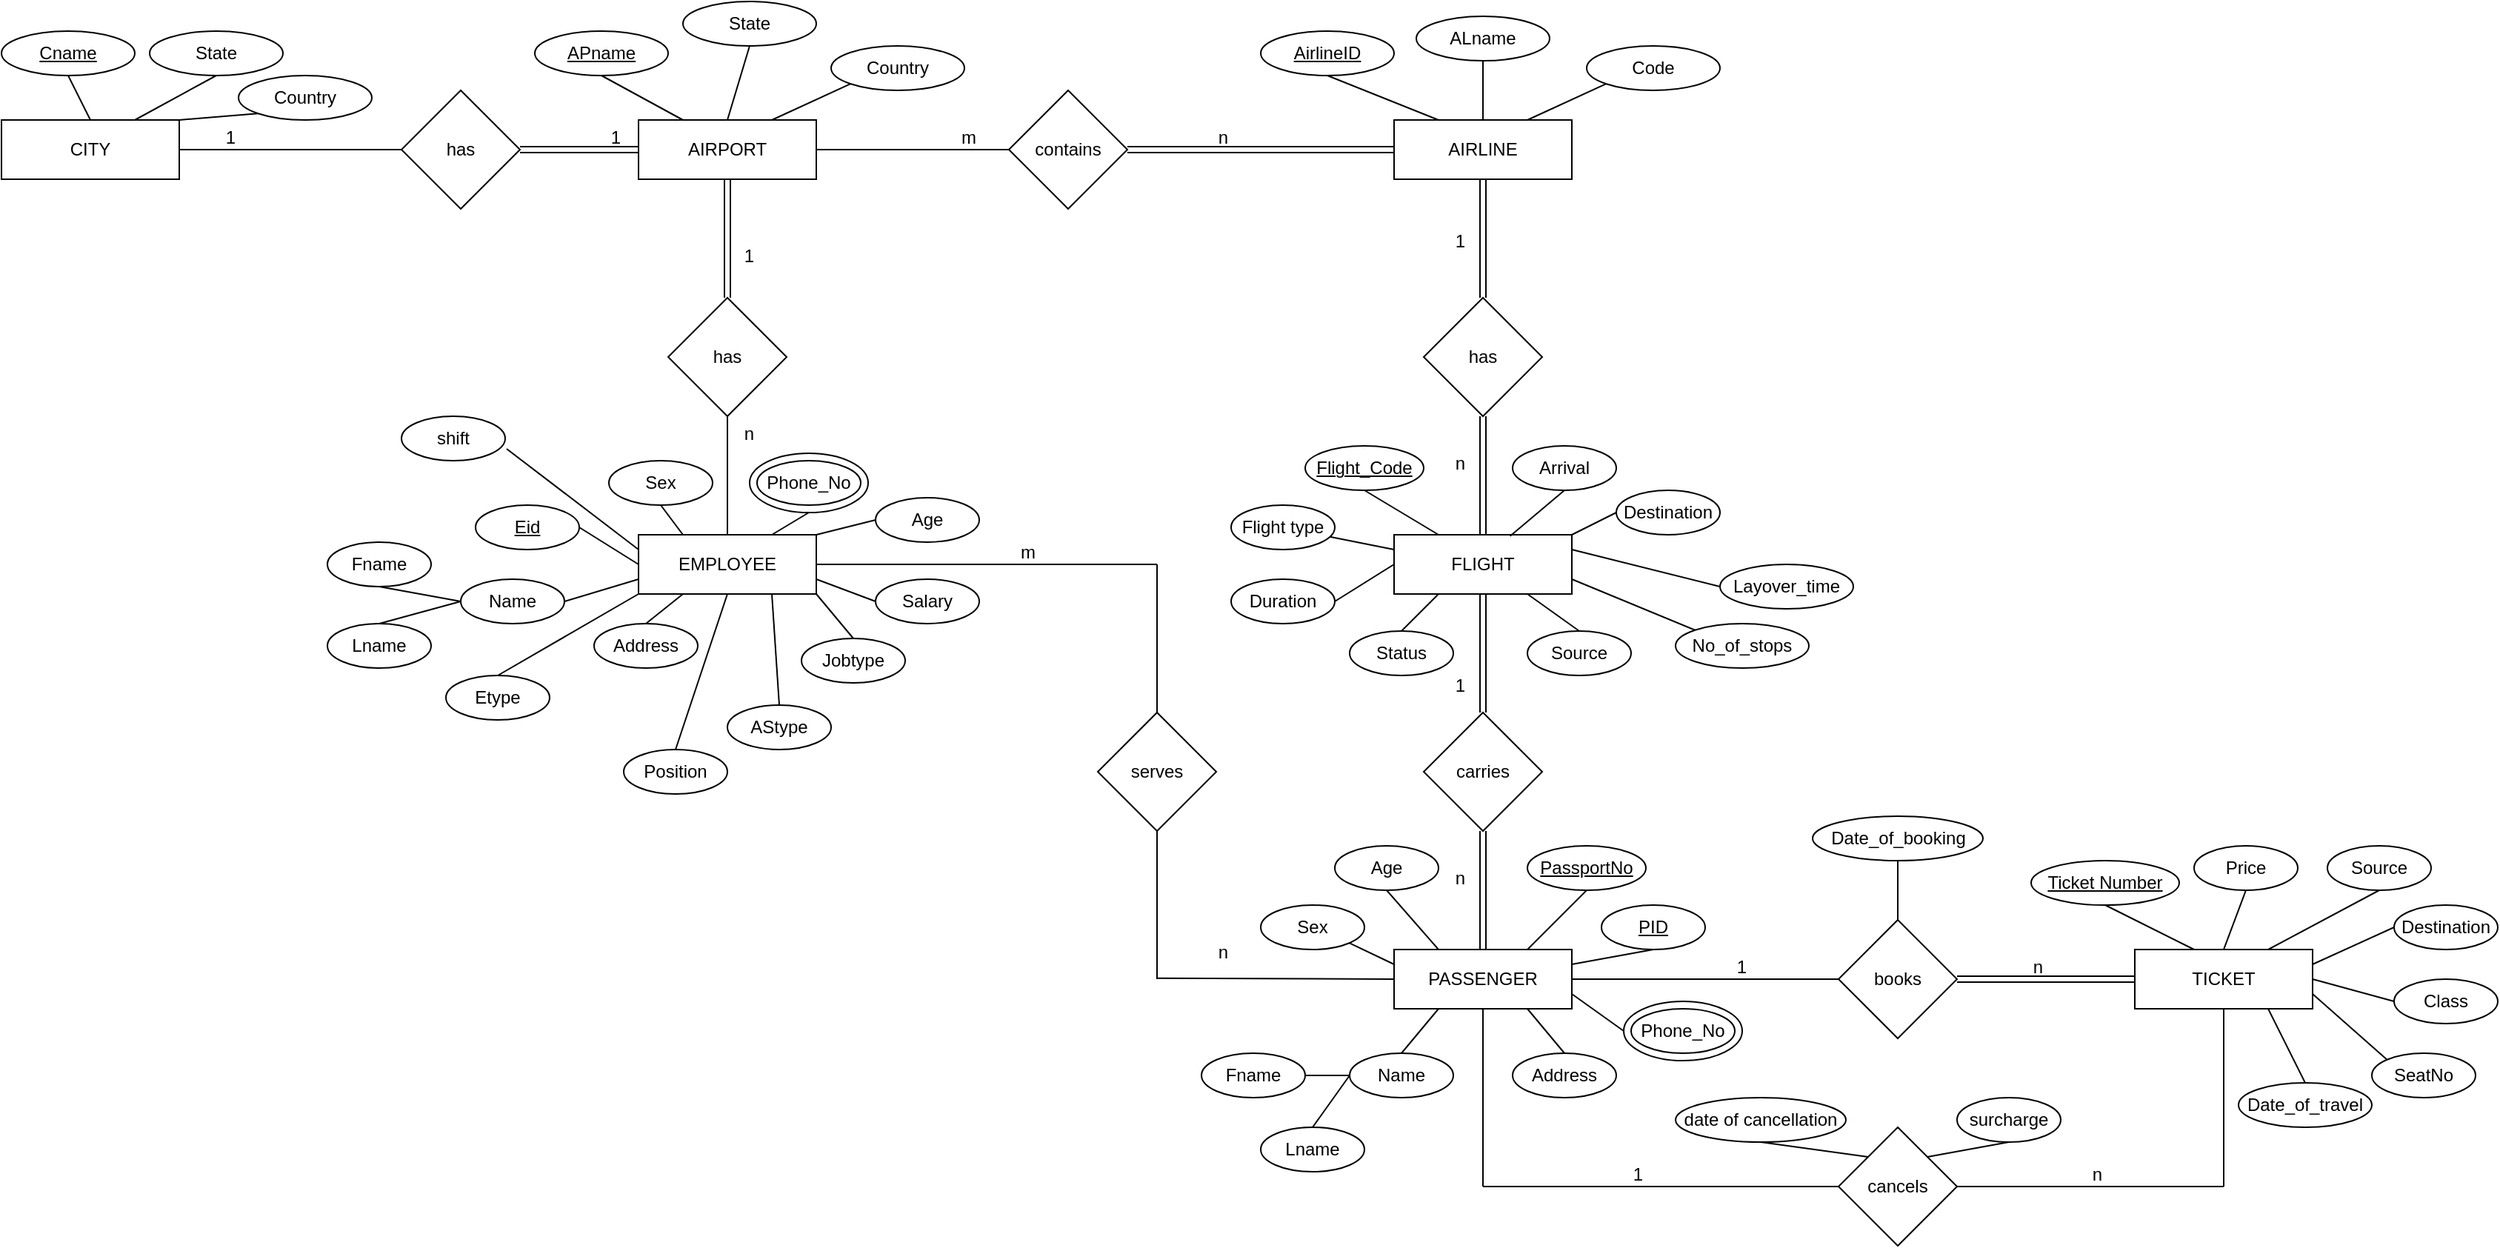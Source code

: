 <mxfile version="25.0.1">
  <diagram name="Page-1" id="DBFOczZi0pU3h_HqHNN_">
    <mxGraphModel dx="318" dy="507" grid="1" gridSize="10" guides="1" tooltips="1" connect="1" arrows="1" fold="1" page="1" pageScale="1" pageWidth="1700" pageHeight="1100" math="0" shadow="0">
      <root>
        <mxCell id="0" />
        <mxCell id="1" parent="0" />
        <mxCell id="J7_f9UvJToc5HEitAdjO-156" value="Phone" style="ellipse;whiteSpace=wrap;html=1;" parent="1" vertex="1">
          <mxGeometry x="1095" y="675" width="80" height="40" as="geometry" />
        </mxCell>
        <mxCell id="J7_f9UvJToc5HEitAdjO-72" value="Phone" style="ellipse;whiteSpace=wrap;html=1;fillStyle=auto;" parent="1" vertex="1">
          <mxGeometry x="505" y="305" width="80" height="40" as="geometry" />
        </mxCell>
        <mxCell id="WPUgw3aDF1IEapU8jd4O-1" value="CITY" style="rounded=0;whiteSpace=wrap;html=1;" parent="1" vertex="1">
          <mxGeometry y="80" width="120" height="40" as="geometry" />
        </mxCell>
        <mxCell id="WPUgw3aDF1IEapU8jd4O-2" value="&lt;u&gt;Cname&lt;/u&gt;" style="ellipse;whiteSpace=wrap;html=1;" parent="1" vertex="1">
          <mxGeometry y="20" width="90" height="30" as="geometry" />
        </mxCell>
        <mxCell id="J7_f9UvJToc5HEitAdjO-13" value="" style="endArrow=none;html=1;rounded=0;exitX=0.5;exitY=0;exitDx=0;exitDy=0;entryX=0.5;entryY=1;entryDx=0;entryDy=0;" parent="1" source="WPUgw3aDF1IEapU8jd4O-1" target="WPUgw3aDF1IEapU8jd4O-2" edge="1">
          <mxGeometry width="50" height="50" relative="1" as="geometry">
            <mxPoint x="10" y="100" as="sourcePoint" />
            <mxPoint x="70" y="60" as="targetPoint" />
          </mxGeometry>
        </mxCell>
        <mxCell id="J7_f9UvJToc5HEitAdjO-14" value="State" style="ellipse;whiteSpace=wrap;html=1;" parent="1" vertex="1">
          <mxGeometry x="100" y="20" width="90" height="30" as="geometry" />
        </mxCell>
        <mxCell id="J7_f9UvJToc5HEitAdjO-15" value="Country" style="ellipse;whiteSpace=wrap;html=1;" parent="1" vertex="1">
          <mxGeometry x="160" y="50" width="90" height="30" as="geometry" />
        </mxCell>
        <mxCell id="J7_f9UvJToc5HEitAdjO-16" value="" style="endArrow=none;html=1;rounded=0;entryX=0.5;entryY=1;entryDx=0;entryDy=0;exitX=0.75;exitY=0;exitDx=0;exitDy=0;" parent="1" source="WPUgw3aDF1IEapU8jd4O-1" target="J7_f9UvJToc5HEitAdjO-14" edge="1">
          <mxGeometry width="50" height="50" relative="1" as="geometry">
            <mxPoint x="70" y="110" as="sourcePoint" />
            <mxPoint x="120" y="60" as="targetPoint" />
          </mxGeometry>
        </mxCell>
        <mxCell id="J7_f9UvJToc5HEitAdjO-17" value="" style="endArrow=none;html=1;rounded=0;entryX=0;entryY=1;entryDx=0;entryDy=0;exitX=1;exitY=0;exitDx=0;exitDy=0;" parent="1" source="WPUgw3aDF1IEapU8jd4O-1" target="J7_f9UvJToc5HEitAdjO-15" edge="1">
          <mxGeometry width="50" height="50" relative="1" as="geometry">
            <mxPoint x="110" y="140" as="sourcePoint" />
            <mxPoint x="160" y="90" as="targetPoint" />
          </mxGeometry>
        </mxCell>
        <mxCell id="J7_f9UvJToc5HEitAdjO-19" value="has" style="rhombus;whiteSpace=wrap;html=1;" parent="1" vertex="1">
          <mxGeometry x="270" y="60" width="80" height="80" as="geometry" />
        </mxCell>
        <mxCell id="J7_f9UvJToc5HEitAdjO-20" value="" style="shape=link;html=1;rounded=0;exitX=1;exitY=0.5;exitDx=0;exitDy=0;entryX=0;entryY=0.5;entryDx=0;entryDy=0;" parent="1" source="J7_f9UvJToc5HEitAdjO-19" target="J7_f9UvJToc5HEitAdjO-22" edge="1">
          <mxGeometry width="100" relative="1" as="geometry">
            <mxPoint x="370" y="99.5" as="sourcePoint" />
            <mxPoint x="420" y="100" as="targetPoint" />
          </mxGeometry>
        </mxCell>
        <mxCell id="J7_f9UvJToc5HEitAdjO-22" value="AIRPORT" style="rounded=0;whiteSpace=wrap;html=1;" parent="1" vertex="1">
          <mxGeometry x="430" y="80" width="120" height="40" as="geometry" />
        </mxCell>
        <mxCell id="J7_f9UvJToc5HEitAdjO-23" value="Country" style="ellipse;whiteSpace=wrap;html=1;" parent="1" vertex="1">
          <mxGeometry x="560" y="30" width="90" height="30" as="geometry" />
        </mxCell>
        <mxCell id="J7_f9UvJToc5HEitAdjO-24" value="State" style="ellipse;whiteSpace=wrap;html=1;" parent="1" vertex="1">
          <mxGeometry x="460" width="90" height="30" as="geometry" />
        </mxCell>
        <mxCell id="J7_f9UvJToc5HEitAdjO-25" value="&lt;u&gt;APname&lt;/u&gt;" style="ellipse;whiteSpace=wrap;html=1;" parent="1" vertex="1">
          <mxGeometry x="360" y="20" width="90" height="30" as="geometry" />
        </mxCell>
        <mxCell id="J7_f9UvJToc5HEitAdjO-26" value="" style="endArrow=none;html=1;rounded=0;entryX=0.5;entryY=1;entryDx=0;entryDy=0;exitX=0.25;exitY=0;exitDx=0;exitDy=0;" parent="1" source="J7_f9UvJToc5HEitAdjO-22" target="J7_f9UvJToc5HEitAdjO-25" edge="1">
          <mxGeometry width="50" height="50" relative="1" as="geometry">
            <mxPoint x="440" y="100" as="sourcePoint" />
            <mxPoint x="490" y="50" as="targetPoint" />
          </mxGeometry>
        </mxCell>
        <mxCell id="J7_f9UvJToc5HEitAdjO-27" value="" style="endArrow=none;html=1;rounded=0;entryX=0;entryY=1;entryDx=0;entryDy=0;exitX=0.75;exitY=0;exitDx=0;exitDy=0;" parent="1" source="J7_f9UvJToc5HEitAdjO-22" target="J7_f9UvJToc5HEitAdjO-23" edge="1">
          <mxGeometry width="50" height="50" relative="1" as="geometry">
            <mxPoint x="560" y="80" as="sourcePoint" />
            <mxPoint x="505" y="50" as="targetPoint" />
          </mxGeometry>
        </mxCell>
        <mxCell id="J7_f9UvJToc5HEitAdjO-28" value="" style="endArrow=none;html=1;rounded=0;entryX=0.5;entryY=1;entryDx=0;entryDy=0;exitX=0.5;exitY=0;exitDx=0;exitDy=0;" parent="1" source="J7_f9UvJToc5HEitAdjO-22" target="J7_f9UvJToc5HEitAdjO-24" edge="1">
          <mxGeometry width="50" height="50" relative="1" as="geometry">
            <mxPoint x="532.5" y="70" as="sourcePoint" />
            <mxPoint x="477.5" y="40" as="targetPoint" />
          </mxGeometry>
        </mxCell>
        <mxCell id="J7_f9UvJToc5HEitAdjO-29" value="" style="endArrow=none;html=1;rounded=0;exitX=1;exitY=0.5;exitDx=0;exitDy=0;entryX=0;entryY=0.5;entryDx=0;entryDy=0;" parent="1" source="J7_f9UvJToc5HEitAdjO-22" target="J7_f9UvJToc5HEitAdjO-31" edge="1">
          <mxGeometry width="50" height="50" relative="1" as="geometry">
            <mxPoint x="570" y="99.5" as="sourcePoint" />
            <mxPoint x="670" y="110" as="targetPoint" />
          </mxGeometry>
        </mxCell>
        <mxCell id="J7_f9UvJToc5HEitAdjO-31" value="contains" style="rhombus;whiteSpace=wrap;html=1;" parent="1" vertex="1">
          <mxGeometry x="680" y="60" width="80" height="80" as="geometry" />
        </mxCell>
        <mxCell id="J7_f9UvJToc5HEitAdjO-32" value="" style="shape=link;html=1;rounded=0;exitX=1;exitY=0.5;exitDx=0;exitDy=0;entryX=0;entryY=0.5;entryDx=0;entryDy=0;" parent="1" source="J7_f9UvJToc5HEitAdjO-31" target="J7_f9UvJToc5HEitAdjO-34" edge="1">
          <mxGeometry width="100" relative="1" as="geometry">
            <mxPoint x="770" y="99.5" as="sourcePoint" />
            <mxPoint x="820" y="100" as="targetPoint" />
          </mxGeometry>
        </mxCell>
        <mxCell id="J7_f9UvJToc5HEitAdjO-34" value="AIRLINE" style="rounded=0;whiteSpace=wrap;html=1;" parent="1" vertex="1">
          <mxGeometry x="940" y="80" width="120" height="40" as="geometry" />
        </mxCell>
        <mxCell id="J7_f9UvJToc5HEitAdjO-35" value="Code" style="ellipse;whiteSpace=wrap;html=1;" parent="1" vertex="1">
          <mxGeometry x="1070" y="30" width="90" height="30" as="geometry" />
        </mxCell>
        <mxCell id="J7_f9UvJToc5HEitAdjO-36" value="ALname" style="ellipse;whiteSpace=wrap;html=1;" parent="1" vertex="1">
          <mxGeometry x="955" y="10" width="90" height="30" as="geometry" />
        </mxCell>
        <mxCell id="J7_f9UvJToc5HEitAdjO-37" value="&lt;u&gt;AirlineID&lt;/u&gt;" style="ellipse;whiteSpace=wrap;html=1;" parent="1" vertex="1">
          <mxGeometry x="850" y="20" width="90" height="30" as="geometry" />
        </mxCell>
        <mxCell id="J7_f9UvJToc5HEitAdjO-38" value="" style="endArrow=none;html=1;rounded=0;entryX=0.5;entryY=1;entryDx=0;entryDy=0;exitX=0.25;exitY=0;exitDx=0;exitDy=0;" parent="1" source="J7_f9UvJToc5HEitAdjO-34" target="J7_f9UvJToc5HEitAdjO-37" edge="1">
          <mxGeometry width="50" height="50" relative="1" as="geometry">
            <mxPoint x="860" y="110" as="sourcePoint" />
            <mxPoint x="910" y="60" as="targetPoint" />
          </mxGeometry>
        </mxCell>
        <mxCell id="J7_f9UvJToc5HEitAdjO-39" value="" style="endArrow=none;html=1;rounded=0;entryX=0.5;entryY=1;entryDx=0;entryDy=0;exitX=0.5;exitY=0;exitDx=0;exitDy=0;" parent="1" source="J7_f9UvJToc5HEitAdjO-34" target="J7_f9UvJToc5HEitAdjO-36" edge="1">
          <mxGeometry width="50" height="50" relative="1" as="geometry">
            <mxPoint x="890" y="100" as="sourcePoint" />
            <mxPoint x="940" y="50" as="targetPoint" />
          </mxGeometry>
        </mxCell>
        <mxCell id="J7_f9UvJToc5HEitAdjO-40" value="" style="endArrow=none;html=1;rounded=0;entryX=0;entryY=1;entryDx=0;entryDy=0;exitX=0.75;exitY=0;exitDx=0;exitDy=0;" parent="1" source="J7_f9UvJToc5HEitAdjO-34" target="J7_f9UvJToc5HEitAdjO-35" edge="1">
          <mxGeometry width="50" height="50" relative="1" as="geometry">
            <mxPoint x="930" y="70" as="sourcePoint" />
            <mxPoint x="940" y="50" as="targetPoint" />
          </mxGeometry>
        </mxCell>
        <mxCell id="J7_f9UvJToc5HEitAdjO-41" value="" style="shape=link;html=1;rounded=0;exitX=0.5;exitY=1;exitDx=0;exitDy=0;entryX=0.5;entryY=0;entryDx=0;entryDy=0;" parent="1" source="J7_f9UvJToc5HEitAdjO-34" target="J7_f9UvJToc5HEitAdjO-42" edge="1">
          <mxGeometry width="100" relative="1" as="geometry">
            <mxPoint x="840" y="180" as="sourcePoint" />
            <mxPoint x="890" y="180" as="targetPoint" />
          </mxGeometry>
        </mxCell>
        <mxCell id="J7_f9UvJToc5HEitAdjO-42" value="has" style="rhombus;whiteSpace=wrap;html=1;" parent="1" vertex="1">
          <mxGeometry x="960" y="200" width="80" height="80" as="geometry" />
        </mxCell>
        <mxCell id="J7_f9UvJToc5HEitAdjO-45" value="" style="shape=link;html=1;rounded=0;exitX=0.5;exitY=1;exitDx=0;exitDy=0;entryX=0.5;entryY=0;entryDx=0;entryDy=0;" parent="1" source="J7_f9UvJToc5HEitAdjO-22" target="J7_f9UvJToc5HEitAdjO-46" edge="1">
          <mxGeometry width="100" relative="1" as="geometry">
            <mxPoint x="360" y="110" as="sourcePoint" />
            <mxPoint x="490" y="180" as="targetPoint" />
          </mxGeometry>
        </mxCell>
        <mxCell id="J7_f9UvJToc5HEitAdjO-46" value="has" style="rhombus;whiteSpace=wrap;html=1;" parent="1" vertex="1">
          <mxGeometry x="450" y="200" width="80" height="80" as="geometry" />
        </mxCell>
        <mxCell id="J7_f9UvJToc5HEitAdjO-48" value="" style="endArrow=none;html=1;rounded=0;entryX=0.5;entryY=1;entryDx=0;entryDy=0;exitX=0.5;exitY=0;exitDx=0;exitDy=0;" parent="1" source="J7_f9UvJToc5HEitAdjO-49" target="J7_f9UvJToc5HEitAdjO-46" edge="1">
          <mxGeometry width="50" height="50" relative="1" as="geometry">
            <mxPoint x="490" y="340" as="sourcePoint" />
            <mxPoint x="560" y="340" as="targetPoint" />
          </mxGeometry>
        </mxCell>
        <mxCell id="J7_f9UvJToc5HEitAdjO-49" value="EMPLOYEE" style="rounded=0;whiteSpace=wrap;html=1;" parent="1" vertex="1">
          <mxGeometry x="430" y="360" width="120" height="40" as="geometry" />
        </mxCell>
        <mxCell id="J7_f9UvJToc5HEitAdjO-59" value="Phone_No" style="ellipse;whiteSpace=wrap;html=1;fillStyle=auto;" parent="1" vertex="1">
          <mxGeometry x="510" y="310" width="70" height="30" as="geometry" />
        </mxCell>
        <mxCell id="J7_f9UvJToc5HEitAdjO-60" value="Age" style="ellipse;whiteSpace=wrap;html=1;" parent="1" vertex="1">
          <mxGeometry x="590" y="335" width="70" height="30" as="geometry" />
        </mxCell>
        <mxCell id="J7_f9UvJToc5HEitAdjO-61" value="Salary" style="ellipse;whiteSpace=wrap;html=1;" parent="1" vertex="1">
          <mxGeometry x="590" y="390" width="70" height="30" as="geometry" />
        </mxCell>
        <mxCell id="J7_f9UvJToc5HEitAdjO-62" value="Jobtype" style="ellipse;whiteSpace=wrap;html=1;" parent="1" vertex="1">
          <mxGeometry x="540" y="430" width="70" height="30" as="geometry" />
        </mxCell>
        <mxCell id="J7_f9UvJToc5HEitAdjO-63" value="Address" style="ellipse;whiteSpace=wrap;html=1;" parent="1" vertex="1">
          <mxGeometry x="400" y="420" width="70" height="30" as="geometry" />
        </mxCell>
        <mxCell id="J7_f9UvJToc5HEitAdjO-64" value="Lname" style="ellipse;whiteSpace=wrap;html=1;" parent="1" vertex="1">
          <mxGeometry x="220" y="420" width="70" height="30" as="geometry" />
        </mxCell>
        <mxCell id="J7_f9UvJToc5HEitAdjO-65" value="Fname" style="ellipse;whiteSpace=wrap;html=1;" parent="1" vertex="1">
          <mxGeometry x="220" y="365" width="70" height="30" as="geometry" />
        </mxCell>
        <mxCell id="J7_f9UvJToc5HEitAdjO-66" value="Name" style="ellipse;whiteSpace=wrap;html=1;" parent="1" vertex="1">
          <mxGeometry x="310" y="390" width="70" height="30" as="geometry" />
        </mxCell>
        <mxCell id="J7_f9UvJToc5HEitAdjO-67" value="&lt;u&gt;Eid&lt;/u&gt;" style="ellipse;whiteSpace=wrap;html=1;" parent="1" vertex="1">
          <mxGeometry x="320" y="340" width="70" height="30" as="geometry" />
        </mxCell>
        <mxCell id="J7_f9UvJToc5HEitAdjO-68" value="Sex" style="ellipse;whiteSpace=wrap;html=1;" parent="1" vertex="1">
          <mxGeometry x="410" y="310" width="70" height="30" as="geometry" />
        </mxCell>
        <mxCell id="J7_f9UvJToc5HEitAdjO-69" value="" style="endArrow=none;html=1;rounded=0;entryX=0;entryY=0.5;entryDx=0;entryDy=0;exitX=1;exitY=0;exitDx=0;exitDy=0;" parent="1" source="J7_f9UvJToc5HEitAdjO-49" target="J7_f9UvJToc5HEitAdjO-60" edge="1">
          <mxGeometry width="50" height="50" relative="1" as="geometry">
            <mxPoint x="490" y="400" as="sourcePoint" />
            <mxPoint x="540" y="350" as="targetPoint" />
          </mxGeometry>
        </mxCell>
        <mxCell id="J7_f9UvJToc5HEitAdjO-70" value="" style="endArrow=none;html=1;rounded=0;entryX=0.5;entryY=1;entryDx=0;entryDy=0;exitX=0.75;exitY=0;exitDx=0;exitDy=0;" parent="1" source="J7_f9UvJToc5HEitAdjO-49" target="J7_f9UvJToc5HEitAdjO-72" edge="1">
          <mxGeometry width="50" height="50" relative="1" as="geometry">
            <mxPoint x="460" y="400" as="sourcePoint" />
            <mxPoint x="510" y="350" as="targetPoint" />
          </mxGeometry>
        </mxCell>
        <mxCell id="J7_f9UvJToc5HEitAdjO-73" value="" style="endArrow=none;html=1;rounded=0;entryX=0;entryY=0.5;entryDx=0;entryDy=0;exitX=1;exitY=0.75;exitDx=0;exitDy=0;" parent="1" source="J7_f9UvJToc5HEitAdjO-49" target="J7_f9UvJToc5HEitAdjO-61" edge="1">
          <mxGeometry width="50" height="50" relative="1" as="geometry">
            <mxPoint x="490" y="430" as="sourcePoint" />
            <mxPoint x="540" y="380" as="targetPoint" />
          </mxGeometry>
        </mxCell>
        <mxCell id="J7_f9UvJToc5HEitAdjO-74" value="" style="endArrow=none;html=1;rounded=0;entryX=1;entryY=1;entryDx=0;entryDy=0;exitX=0.5;exitY=0;exitDx=0;exitDy=0;" parent="1" source="J7_f9UvJToc5HEitAdjO-62" target="J7_f9UvJToc5HEitAdjO-49" edge="1">
          <mxGeometry width="50" height="50" relative="1" as="geometry">
            <mxPoint x="450" y="490" as="sourcePoint" />
            <mxPoint x="500" y="440" as="targetPoint" />
          </mxGeometry>
        </mxCell>
        <mxCell id="J7_f9UvJToc5HEitAdjO-75" value="" style="endArrow=none;html=1;rounded=0;exitX=0.5;exitY=0;exitDx=0;exitDy=0;entryX=0.25;entryY=1;entryDx=0;entryDy=0;" parent="1" source="J7_f9UvJToc5HEitAdjO-63" target="J7_f9UvJToc5HEitAdjO-49" edge="1">
          <mxGeometry width="50" height="50" relative="1" as="geometry">
            <mxPoint x="465" y="480" as="sourcePoint" />
            <mxPoint x="515" y="430" as="targetPoint" />
          </mxGeometry>
        </mxCell>
        <mxCell id="J7_f9UvJToc5HEitAdjO-76" value="" style="endArrow=none;html=1;rounded=0;entryX=0;entryY=0.75;entryDx=0;entryDy=0;exitX=1;exitY=0.5;exitDx=0;exitDy=0;" parent="1" source="J7_f9UvJToc5HEitAdjO-66" target="J7_f9UvJToc5HEitAdjO-49" edge="1">
          <mxGeometry width="50" height="50" relative="1" as="geometry">
            <mxPoint x="350" y="460" as="sourcePoint" />
            <mxPoint x="400" y="410" as="targetPoint" />
          </mxGeometry>
        </mxCell>
        <mxCell id="J7_f9UvJToc5HEitAdjO-77" value="" style="endArrow=none;html=1;rounded=0;entryX=0;entryY=0.5;entryDx=0;entryDy=0;exitX=1;exitY=0.5;exitDx=0;exitDy=0;" parent="1" source="J7_f9UvJToc5HEitAdjO-67" target="J7_f9UvJToc5HEitAdjO-49" edge="1">
          <mxGeometry width="50" height="50" relative="1" as="geometry">
            <mxPoint x="360" y="430" as="sourcePoint" />
            <mxPoint x="410" y="380" as="targetPoint" />
          </mxGeometry>
        </mxCell>
        <mxCell id="J7_f9UvJToc5HEitAdjO-78" value="" style="endArrow=none;html=1;rounded=0;entryX=0.5;entryY=1;entryDx=0;entryDy=0;exitX=0.25;exitY=0;exitDx=0;exitDy=0;" parent="1" source="J7_f9UvJToc5HEitAdjO-49" target="J7_f9UvJToc5HEitAdjO-68" edge="1">
          <mxGeometry width="50" height="50" relative="1" as="geometry">
            <mxPoint x="490" y="430" as="sourcePoint" />
            <mxPoint x="540" y="380" as="targetPoint" />
          </mxGeometry>
        </mxCell>
        <mxCell id="J7_f9UvJToc5HEitAdjO-79" value="" style="endArrow=none;html=1;rounded=0;entryX=0;entryY=0.5;entryDx=0;entryDy=0;exitX=0.5;exitY=1;exitDx=0;exitDy=0;" parent="1" source="J7_f9UvJToc5HEitAdjO-65" target="J7_f9UvJToc5HEitAdjO-66" edge="1">
          <mxGeometry width="50" height="50" relative="1" as="geometry">
            <mxPoint x="260" y="490" as="sourcePoint" />
            <mxPoint x="310" y="440" as="targetPoint" />
          </mxGeometry>
        </mxCell>
        <mxCell id="J7_f9UvJToc5HEitAdjO-80" value="" style="endArrow=none;html=1;rounded=0;entryX=0;entryY=0.5;entryDx=0;entryDy=0;exitX=0.5;exitY=0;exitDx=0;exitDy=0;" parent="1" source="J7_f9UvJToc5HEitAdjO-64" target="J7_f9UvJToc5HEitAdjO-66" edge="1">
          <mxGeometry width="50" height="50" relative="1" as="geometry">
            <mxPoint x="265" y="405" as="sourcePoint" />
            <mxPoint x="320" y="415" as="targetPoint" />
          </mxGeometry>
        </mxCell>
        <mxCell id="J7_f9UvJToc5HEitAdjO-101" value="AStype" style="ellipse;whiteSpace=wrap;html=1;" parent="1" vertex="1">
          <mxGeometry x="490" y="475" width="70" height="30" as="geometry" />
        </mxCell>
        <mxCell id="J7_f9UvJToc5HEitAdjO-102" value="Position" style="ellipse;whiteSpace=wrap;html=1;" parent="1" vertex="1">
          <mxGeometry x="420" y="505" width="70" height="30" as="geometry" />
        </mxCell>
        <mxCell id="J7_f9UvJToc5HEitAdjO-103" value="shift" style="ellipse;whiteSpace=wrap;html=1;" parent="1" vertex="1">
          <mxGeometry x="270" y="280" width="70" height="30" as="geometry" />
        </mxCell>
        <mxCell id="J7_f9UvJToc5HEitAdjO-104" value="Etype" style="ellipse;whiteSpace=wrap;html=1;" parent="1" vertex="1">
          <mxGeometry x="300" y="455" width="70" height="30" as="geometry" />
        </mxCell>
        <mxCell id="J7_f9UvJToc5HEitAdjO-106" value="" style="endArrow=none;html=1;rounded=0;entryX=0;entryY=1;entryDx=0;entryDy=0;exitX=0.5;exitY=0;exitDx=0;exitDy=0;" parent="1" source="J7_f9UvJToc5HEitAdjO-104" target="J7_f9UvJToc5HEitAdjO-49" edge="1">
          <mxGeometry width="50" height="50" relative="1" as="geometry">
            <mxPoint x="240" y="660" as="sourcePoint" />
            <mxPoint x="325" y="590" as="targetPoint" />
          </mxGeometry>
        </mxCell>
        <mxCell id="J7_f9UvJToc5HEitAdjO-107" value="" style="endArrow=none;html=1;rounded=0;entryX=1.014;entryY=0.733;entryDx=0;entryDy=0;exitX=0;exitY=0.25;exitDx=0;exitDy=0;entryPerimeter=0;" parent="1" source="J7_f9UvJToc5HEitAdjO-49" target="J7_f9UvJToc5HEitAdjO-103" edge="1">
          <mxGeometry width="50" height="50" relative="1" as="geometry">
            <mxPoint x="430" y="590" as="sourcePoint" />
            <mxPoint x="560" y="540" as="targetPoint" />
          </mxGeometry>
        </mxCell>
        <mxCell id="J7_f9UvJToc5HEitAdjO-108" value="" style="endArrow=none;html=1;rounded=0;entryX=0.5;entryY=1;entryDx=0;entryDy=0;exitX=0.5;exitY=0;exitDx=0;exitDy=0;" parent="1" source="J7_f9UvJToc5HEitAdjO-102" target="J7_f9UvJToc5HEitAdjO-49" edge="1">
          <mxGeometry width="50" height="50" relative="1" as="geometry">
            <mxPoint x="560" y="600" as="sourcePoint" />
            <mxPoint x="535" y="590" as="targetPoint" />
          </mxGeometry>
        </mxCell>
        <mxCell id="J7_f9UvJToc5HEitAdjO-109" value="" style="endArrow=none;html=1;rounded=0;exitX=0.5;exitY=0;exitDx=0;exitDy=0;entryX=0.75;entryY=1;entryDx=0;entryDy=0;" parent="1" source="J7_f9UvJToc5HEitAdjO-101" target="J7_f9UvJToc5HEitAdjO-49" edge="1">
          <mxGeometry width="50" height="50" relative="1" as="geometry">
            <mxPoint x="590" y="610" as="sourcePoint" />
            <mxPoint x="645" y="590" as="targetPoint" />
          </mxGeometry>
        </mxCell>
        <mxCell id="J7_f9UvJToc5HEitAdjO-110" value="" style="endArrow=none;html=1;rounded=0;exitX=1;exitY=0.5;exitDx=0;exitDy=0;" parent="1" source="J7_f9UvJToc5HEitAdjO-49" edge="1">
          <mxGeometry width="50" height="50" relative="1" as="geometry">
            <mxPoint x="700" y="415" as="sourcePoint" />
            <mxPoint x="780" y="380" as="targetPoint" />
          </mxGeometry>
        </mxCell>
        <mxCell id="J7_f9UvJToc5HEitAdjO-111" value="" style="endArrow=none;html=1;rounded=0;exitX=0.5;exitY=0;exitDx=0;exitDy=0;" parent="1" source="J7_f9UvJToc5HEitAdjO-112" edge="1">
          <mxGeometry width="50" height="50" relative="1" as="geometry">
            <mxPoint x="820" y="490" as="sourcePoint" />
            <mxPoint x="780" y="380" as="targetPoint" />
          </mxGeometry>
        </mxCell>
        <mxCell id="J7_f9UvJToc5HEitAdjO-112" value="serves" style="rhombus;whiteSpace=wrap;html=1;" parent="1" vertex="1">
          <mxGeometry x="740" y="480" width="80" height="80" as="geometry" />
        </mxCell>
        <mxCell id="J7_f9UvJToc5HEitAdjO-113" value="" style="endArrow=none;html=1;rounded=0;entryX=0.5;entryY=1;entryDx=0;entryDy=0;" parent="1" target="J7_f9UvJToc5HEitAdjO-112" edge="1">
          <mxGeometry width="50" height="50" relative="1" as="geometry">
            <mxPoint x="780" y="660" as="sourcePoint" />
            <mxPoint x="860" y="610" as="targetPoint" />
          </mxGeometry>
        </mxCell>
        <mxCell id="J7_f9UvJToc5HEitAdjO-114" value="" style="endArrow=none;html=1;rounded=0;entryX=0;entryY=0.5;entryDx=0;entryDy=0;" parent="1" target="J7_f9UvJToc5HEitAdjO-137" edge="1">
          <mxGeometry width="50" height="50" relative="1" as="geometry">
            <mxPoint x="780" y="659.41" as="sourcePoint" />
            <mxPoint x="860" y="659.41" as="targetPoint" />
          </mxGeometry>
        </mxCell>
        <mxCell id="J7_f9UvJToc5HEitAdjO-115" value="" style="shape=link;html=1;rounded=0;exitX=0.5;exitY=1;exitDx=0;exitDy=0;entryX=0.5;entryY=0;entryDx=0;entryDy=0;" parent="1" source="J7_f9UvJToc5HEitAdjO-42" target="J7_f9UvJToc5HEitAdjO-116" edge="1">
          <mxGeometry width="100" relative="1" as="geometry">
            <mxPoint x="940" y="330" as="sourcePoint" />
            <mxPoint x="960" y="340" as="targetPoint" />
          </mxGeometry>
        </mxCell>
        <mxCell id="J7_f9UvJToc5HEitAdjO-116" value="FLIGHT" style="rounded=0;whiteSpace=wrap;html=1;" parent="1" vertex="1">
          <mxGeometry x="940" y="360" width="120" height="40" as="geometry" />
        </mxCell>
        <mxCell id="J7_f9UvJToc5HEitAdjO-117" value="&lt;u&gt;Flight_Code&lt;/u&gt;" style="ellipse;whiteSpace=wrap;html=1;" parent="1" vertex="1">
          <mxGeometry x="880" y="300" width="80" height="30" as="geometry" />
        </mxCell>
        <mxCell id="J7_f9UvJToc5HEitAdjO-118" value="Flight type" style="ellipse;whiteSpace=wrap;html=1;" parent="1" vertex="1">
          <mxGeometry x="830" y="340" width="70" height="30" as="geometry" />
        </mxCell>
        <mxCell id="J7_f9UvJToc5HEitAdjO-119" value="Duration" style="ellipse;whiteSpace=wrap;html=1;" parent="1" vertex="1">
          <mxGeometry x="830" y="390" width="70" height="30" as="geometry" />
        </mxCell>
        <mxCell id="J7_f9UvJToc5HEitAdjO-120" value="Status" style="ellipse;whiteSpace=wrap;html=1;" parent="1" vertex="1">
          <mxGeometry x="910" y="425" width="70" height="30" as="geometry" />
        </mxCell>
        <mxCell id="J7_f9UvJToc5HEitAdjO-122" value="Arrival" style="ellipse;whiteSpace=wrap;html=1;" parent="1" vertex="1">
          <mxGeometry x="1020" y="300" width="70" height="30" as="geometry" />
        </mxCell>
        <mxCell id="J7_f9UvJToc5HEitAdjO-123" value="Destination" style="ellipse;whiteSpace=wrap;html=1;" parent="1" vertex="1">
          <mxGeometry x="1090" y="330" width="70" height="30" as="geometry" />
        </mxCell>
        <mxCell id="J7_f9UvJToc5HEitAdjO-124" value="Source" style="ellipse;whiteSpace=wrap;html=1;" parent="1" vertex="1">
          <mxGeometry x="1030" y="425" width="70" height="30" as="geometry" />
        </mxCell>
        <mxCell id="J7_f9UvJToc5HEitAdjO-127" value="" style="endArrow=none;html=1;rounded=0;entryX=0.25;entryY=0;entryDx=0;entryDy=0;exitX=0.5;exitY=1;exitDx=0;exitDy=0;" parent="1" source="J7_f9UvJToc5HEitAdjO-117" target="J7_f9UvJToc5HEitAdjO-116" edge="1">
          <mxGeometry width="50" height="50" relative="1" as="geometry">
            <mxPoint x="870" y="490" as="sourcePoint" />
            <mxPoint x="920" y="440" as="targetPoint" />
          </mxGeometry>
        </mxCell>
        <mxCell id="J7_f9UvJToc5HEitAdjO-128" value="" style="endArrow=none;html=1;rounded=0;entryX=0;entryY=0.25;entryDx=0;entryDy=0;" parent="1" source="J7_f9UvJToc5HEitAdjO-118" target="J7_f9UvJToc5HEitAdjO-116" edge="1">
          <mxGeometry width="50" height="50" relative="1" as="geometry">
            <mxPoint x="870" y="470" as="sourcePoint" />
            <mxPoint x="920" y="420" as="targetPoint" />
          </mxGeometry>
        </mxCell>
        <mxCell id="J7_f9UvJToc5HEitAdjO-129" value="" style="endArrow=none;html=1;rounded=0;entryX=0;entryY=0.5;entryDx=0;entryDy=0;exitX=1;exitY=0.5;exitDx=0;exitDy=0;" parent="1" source="J7_f9UvJToc5HEitAdjO-119" target="J7_f9UvJToc5HEitAdjO-116" edge="1">
          <mxGeometry width="50" height="50" relative="1" as="geometry">
            <mxPoint x="870" y="470" as="sourcePoint" />
            <mxPoint x="920" y="420" as="targetPoint" />
          </mxGeometry>
        </mxCell>
        <mxCell id="J7_f9UvJToc5HEitAdjO-130" value="" style="endArrow=none;html=1;rounded=0;entryX=0.5;entryY=0;entryDx=0;entryDy=0;exitX=0.25;exitY=1;exitDx=0;exitDy=0;" parent="1" source="J7_f9UvJToc5HEitAdjO-116" target="J7_f9UvJToc5HEitAdjO-120" edge="1">
          <mxGeometry width="50" height="50" relative="1" as="geometry">
            <mxPoint x="870" y="470" as="sourcePoint" />
            <mxPoint x="920" y="420" as="targetPoint" />
          </mxGeometry>
        </mxCell>
        <mxCell id="J7_f9UvJToc5HEitAdjO-131" value="" style="endArrow=none;html=1;rounded=0;entryX=0.5;entryY=0;entryDx=0;entryDy=0;exitX=0.75;exitY=1;exitDx=0;exitDy=0;" parent="1" source="J7_f9UvJToc5HEitAdjO-116" target="J7_f9UvJToc5HEitAdjO-124" edge="1">
          <mxGeometry width="50" height="50" relative="1" as="geometry">
            <mxPoint x="870" y="470" as="sourcePoint" />
            <mxPoint x="920" y="420" as="targetPoint" />
          </mxGeometry>
        </mxCell>
        <mxCell id="J7_f9UvJToc5HEitAdjO-132" value="" style="endArrow=none;html=1;rounded=0;entryX=0.5;entryY=1;entryDx=0;entryDy=0;exitX=0.653;exitY=0.021;exitDx=0;exitDy=0;exitPerimeter=0;" parent="1" source="J7_f9UvJToc5HEitAdjO-116" target="J7_f9UvJToc5HEitAdjO-122" edge="1">
          <mxGeometry width="50" height="50" relative="1" as="geometry">
            <mxPoint x="900" y="430" as="sourcePoint" />
            <mxPoint x="950" y="380" as="targetPoint" />
          </mxGeometry>
        </mxCell>
        <mxCell id="J7_f9UvJToc5HEitAdjO-133" value="" style="endArrow=none;html=1;rounded=0;entryX=0;entryY=0.5;entryDx=0;entryDy=0;" parent="1" target="J7_f9UvJToc5HEitAdjO-123" edge="1">
          <mxGeometry width="50" height="50" relative="1" as="geometry">
            <mxPoint x="1060" y="360" as="sourcePoint" />
            <mxPoint x="950" y="380" as="targetPoint" />
          </mxGeometry>
        </mxCell>
        <mxCell id="J7_f9UvJToc5HEitAdjO-134" value="" style="shape=link;html=1;rounded=0;exitX=0.5;exitY=1;exitDx=0;exitDy=0;entryX=0.5;entryY=0;entryDx=0;entryDy=0;" parent="1" source="J7_f9UvJToc5HEitAdjO-116" target="J7_f9UvJToc5HEitAdjO-135" edge="1">
          <mxGeometry width="100" relative="1" as="geometry">
            <mxPoint x="920" y="520" as="sourcePoint" />
            <mxPoint x="1000" y="460" as="targetPoint" />
          </mxGeometry>
        </mxCell>
        <mxCell id="J7_f9UvJToc5HEitAdjO-135" value="carries" style="rhombus;whiteSpace=wrap;html=1;" parent="1" vertex="1">
          <mxGeometry x="960" y="480" width="80" height="80" as="geometry" />
        </mxCell>
        <mxCell id="J7_f9UvJToc5HEitAdjO-136" value="" style="shape=link;html=1;rounded=0;exitX=0.5;exitY=1;exitDx=0;exitDy=0;entryX=0.5;entryY=0;entryDx=0;entryDy=0;" parent="1" source="J7_f9UvJToc5HEitAdjO-135" target="J7_f9UvJToc5HEitAdjO-137" edge="1">
          <mxGeometry width="100" relative="1" as="geometry">
            <mxPoint x="980" y="610" as="sourcePoint" />
            <mxPoint x="1000" y="620" as="targetPoint" />
          </mxGeometry>
        </mxCell>
        <mxCell id="J7_f9UvJToc5HEitAdjO-137" value="PASSENGER" style="rounded=0;whiteSpace=wrap;html=1;" parent="1" vertex="1">
          <mxGeometry x="940" y="640" width="120" height="40" as="geometry" />
        </mxCell>
        <mxCell id="J7_f9UvJToc5HEitAdjO-138" value="&lt;u&gt;PassportNo&lt;/u&gt;" style="ellipse;whiteSpace=wrap;html=1;" parent="1" vertex="1">
          <mxGeometry x="1030" y="570" width="80" height="30" as="geometry" />
        </mxCell>
        <mxCell id="J7_f9UvJToc5HEitAdjO-139" value="Name" style="ellipse;whiteSpace=wrap;html=1;" parent="1" vertex="1">
          <mxGeometry x="910" y="710" width="70" height="30" as="geometry" />
        </mxCell>
        <mxCell id="J7_f9UvJToc5HEitAdjO-140" value="Sex" style="ellipse;whiteSpace=wrap;html=1;" parent="1" vertex="1">
          <mxGeometry x="850" y="610" width="70" height="30" as="geometry" />
        </mxCell>
        <mxCell id="J7_f9UvJToc5HEitAdjO-141" value="Age" style="ellipse;whiteSpace=wrap;html=1;" parent="1" vertex="1">
          <mxGeometry x="900" y="570" width="70" height="30" as="geometry" />
        </mxCell>
        <mxCell id="J7_f9UvJToc5HEitAdjO-142" value="&lt;u&gt;PID&lt;/u&gt;" style="ellipse;whiteSpace=wrap;html=1;" parent="1" vertex="1">
          <mxGeometry x="1080" y="610" width="70" height="30" as="geometry" />
        </mxCell>
        <mxCell id="J7_f9UvJToc5HEitAdjO-143" value="Fname" style="ellipse;whiteSpace=wrap;html=1;" parent="1" vertex="1">
          <mxGeometry x="810" y="710" width="70" height="30" as="geometry" />
        </mxCell>
        <mxCell id="J7_f9UvJToc5HEitAdjO-144" value="Lname" style="ellipse;whiteSpace=wrap;html=1;" parent="1" vertex="1">
          <mxGeometry x="850" y="760" width="70" height="30" as="geometry" />
        </mxCell>
        <mxCell id="J7_f9UvJToc5HEitAdjO-145" value="Phone_No" style="ellipse;whiteSpace=wrap;html=1;" parent="1" vertex="1">
          <mxGeometry x="1100" y="680" width="70" height="30" as="geometry" />
        </mxCell>
        <mxCell id="J7_f9UvJToc5HEitAdjO-146" value="Address" style="ellipse;whiteSpace=wrap;html=1;" parent="1" vertex="1">
          <mxGeometry x="1020" y="710" width="70" height="30" as="geometry" />
        </mxCell>
        <mxCell id="J7_f9UvJToc5HEitAdjO-147" value="" style="endArrow=none;html=1;rounded=0;entryX=0.25;entryY=0;entryDx=0;entryDy=0;exitX=0.5;exitY=1;exitDx=0;exitDy=0;" parent="1" source="J7_f9UvJToc5HEitAdjO-141" target="J7_f9UvJToc5HEitAdjO-137" edge="1">
          <mxGeometry width="50" height="50" relative="1" as="geometry">
            <mxPoint x="920" y="630" as="sourcePoint" />
            <mxPoint x="970" y="580" as="targetPoint" />
          </mxGeometry>
        </mxCell>
        <mxCell id="J7_f9UvJToc5HEitAdjO-148" value="" style="endArrow=none;html=1;rounded=0;entryX=0;entryY=0.25;entryDx=0;entryDy=0;exitX=1;exitY=1;exitDx=0;exitDy=0;" parent="1" source="J7_f9UvJToc5HEitAdjO-140" target="J7_f9UvJToc5HEitAdjO-137" edge="1">
          <mxGeometry width="50" height="50" relative="1" as="geometry">
            <mxPoint x="920" y="630" as="sourcePoint" />
            <mxPoint x="970" y="580" as="targetPoint" />
          </mxGeometry>
        </mxCell>
        <mxCell id="J7_f9UvJToc5HEitAdjO-149" value="" style="endArrow=none;html=1;rounded=0;entryX=0.5;entryY=1;entryDx=0;entryDy=0;exitX=0.75;exitY=0;exitDx=0;exitDy=0;" parent="1" source="J7_f9UvJToc5HEitAdjO-137" target="J7_f9UvJToc5HEitAdjO-138" edge="1">
          <mxGeometry width="50" height="50" relative="1" as="geometry">
            <mxPoint x="1000" y="660" as="sourcePoint" />
            <mxPoint x="1050" y="610" as="targetPoint" />
          </mxGeometry>
        </mxCell>
        <mxCell id="J7_f9UvJToc5HEitAdjO-150" value="" style="endArrow=none;html=1;rounded=0;entryX=0.5;entryY=1;entryDx=0;entryDy=0;exitX=1;exitY=0.25;exitDx=0;exitDy=0;" parent="1" source="J7_f9UvJToc5HEitAdjO-137" target="J7_f9UvJToc5HEitAdjO-142" edge="1">
          <mxGeometry width="50" height="50" relative="1" as="geometry">
            <mxPoint x="1030" y="670" as="sourcePoint" />
            <mxPoint x="1080" y="620" as="targetPoint" />
          </mxGeometry>
        </mxCell>
        <mxCell id="J7_f9UvJToc5HEitAdjO-151" value="" style="endArrow=none;html=1;rounded=0;exitX=1;exitY=0.75;exitDx=0;exitDy=0;entryX=0;entryY=0.5;entryDx=0;entryDy=0;" parent="1" source="J7_f9UvJToc5HEitAdjO-137" target="J7_f9UvJToc5HEitAdjO-156" edge="1">
          <mxGeometry width="50" height="50" relative="1" as="geometry">
            <mxPoint x="1030" y="670" as="sourcePoint" />
            <mxPoint x="1080" y="695" as="targetPoint" />
          </mxGeometry>
        </mxCell>
        <mxCell id="J7_f9UvJToc5HEitAdjO-152" value="" style="endArrow=none;html=1;rounded=0;entryX=0.5;entryY=0;entryDx=0;entryDy=0;exitX=0.75;exitY=1;exitDx=0;exitDy=0;" parent="1" source="J7_f9UvJToc5HEitAdjO-137" target="J7_f9UvJToc5HEitAdjO-146" edge="1">
          <mxGeometry width="50" height="50" relative="1" as="geometry">
            <mxPoint x="1030" y="670" as="sourcePoint" />
            <mxPoint x="1080" y="620" as="targetPoint" />
          </mxGeometry>
        </mxCell>
        <mxCell id="J7_f9UvJToc5HEitAdjO-153" value="" style="endArrow=none;html=1;rounded=0;exitX=0.5;exitY=0;exitDx=0;exitDy=0;entryX=0.25;entryY=1;entryDx=0;entryDy=0;" parent="1" source="J7_f9UvJToc5HEitAdjO-139" target="J7_f9UvJToc5HEitAdjO-137" edge="1">
          <mxGeometry width="50" height="50" relative="1" as="geometry">
            <mxPoint x="960" y="680" as="sourcePoint" />
            <mxPoint x="980" y="690" as="targetPoint" />
          </mxGeometry>
        </mxCell>
        <mxCell id="J7_f9UvJToc5HEitAdjO-154" value="" style="endArrow=none;html=1;rounded=0;entryX=0;entryY=0.5;entryDx=0;entryDy=0;exitX=1;exitY=0.5;exitDx=0;exitDy=0;" parent="1" source="J7_f9UvJToc5HEitAdjO-143" target="J7_f9UvJToc5HEitAdjO-139" edge="1">
          <mxGeometry width="50" height="50" relative="1" as="geometry">
            <mxPoint x="900" y="700" as="sourcePoint" />
            <mxPoint x="950" y="650" as="targetPoint" />
          </mxGeometry>
        </mxCell>
        <mxCell id="J7_f9UvJToc5HEitAdjO-155" value="" style="endArrow=none;html=1;rounded=0;entryX=0;entryY=0.5;entryDx=0;entryDy=0;exitX=0.5;exitY=0;exitDx=0;exitDy=0;" parent="1" source="J7_f9UvJToc5HEitAdjO-144" target="J7_f9UvJToc5HEitAdjO-139" edge="1">
          <mxGeometry width="50" height="50" relative="1" as="geometry">
            <mxPoint x="900" y="700" as="sourcePoint" />
            <mxPoint x="950" y="650" as="targetPoint" />
          </mxGeometry>
        </mxCell>
        <mxCell id="J7_f9UvJToc5HEitAdjO-157" value="" style="endArrow=none;html=1;rounded=0;exitX=1;exitY=0.5;exitDx=0;exitDy=0;entryX=0;entryY=0.5;entryDx=0;entryDy=0;" parent="1" source="J7_f9UvJToc5HEitAdjO-137" target="J7_f9UvJToc5HEitAdjO-176" edge="1">
          <mxGeometry width="50" height="50" relative="1" as="geometry">
            <mxPoint x="1200" y="680" as="sourcePoint" />
            <mxPoint x="1200" y="660" as="targetPoint" />
          </mxGeometry>
        </mxCell>
        <mxCell id="J7_f9UvJToc5HEitAdjO-172" value="No_of_stops" style="ellipse;whiteSpace=wrap;html=1;" parent="1" vertex="1">
          <mxGeometry x="1130" y="420" width="90" height="30" as="geometry" />
        </mxCell>
        <mxCell id="J7_f9UvJToc5HEitAdjO-173" value="Layover_time" style="ellipse;whiteSpace=wrap;html=1;" parent="1" vertex="1">
          <mxGeometry x="1160" y="380" width="90" height="30" as="geometry" />
        </mxCell>
        <mxCell id="J7_f9UvJToc5HEitAdjO-175" value="cancels" style="rhombus;whiteSpace=wrap;html=1;" parent="1" vertex="1">
          <mxGeometry x="1240" y="760" width="80" height="80" as="geometry" />
        </mxCell>
        <mxCell id="J7_f9UvJToc5HEitAdjO-176" value="books" style="rhombus;whiteSpace=wrap;html=1;" parent="1" vertex="1">
          <mxGeometry x="1240" y="620" width="80" height="80" as="geometry" />
        </mxCell>
        <mxCell id="J7_f9UvJToc5HEitAdjO-177" value="" style="endArrow=none;html=1;rounded=0;entryX=0.5;entryY=1;entryDx=0;entryDy=0;" parent="1" target="J7_f9UvJToc5HEitAdjO-137" edge="1">
          <mxGeometry width="50" height="50" relative="1" as="geometry">
            <mxPoint x="1000" y="800" as="sourcePoint" />
            <mxPoint x="1020" y="760" as="targetPoint" />
          </mxGeometry>
        </mxCell>
        <mxCell id="J7_f9UvJToc5HEitAdjO-178" value="" style="endArrow=none;html=1;rounded=0;entryX=0;entryY=0.5;entryDx=0;entryDy=0;" parent="1" target="J7_f9UvJToc5HEitAdjO-175" edge="1">
          <mxGeometry width="50" height="50" relative="1" as="geometry">
            <mxPoint x="1000" y="800" as="sourcePoint" />
            <mxPoint x="1150" y="780" as="targetPoint" />
          </mxGeometry>
        </mxCell>
        <mxCell id="J7_f9UvJToc5HEitAdjO-179" value="Date_of_booking" style="ellipse;whiteSpace=wrap;html=1;" parent="1" vertex="1">
          <mxGeometry x="1222.5" y="550" width="115" height="30" as="geometry" />
        </mxCell>
        <mxCell id="J7_f9UvJToc5HEitAdjO-180" value="" style="endArrow=none;html=1;rounded=0;entryX=0.5;entryY=1;entryDx=0;entryDy=0;exitX=0.5;exitY=0;exitDx=0;exitDy=0;" parent="1" source="J7_f9UvJToc5HEitAdjO-176" target="J7_f9UvJToc5HEitAdjO-179" edge="1">
          <mxGeometry width="50" height="50" relative="1" as="geometry">
            <mxPoint x="1340" y="640" as="sourcePoint" />
            <mxPoint x="1390" y="590" as="targetPoint" />
          </mxGeometry>
        </mxCell>
        <mxCell id="J7_f9UvJToc5HEitAdjO-181" value="" style="shape=link;html=1;rounded=0;exitX=1;exitY=0.5;exitDx=0;exitDy=0;entryX=0;entryY=0.5;entryDx=0;entryDy=0;" parent="1" source="J7_f9UvJToc5HEitAdjO-176" target="J7_f9UvJToc5HEitAdjO-184" edge="1">
          <mxGeometry width="100" relative="1" as="geometry">
            <mxPoint x="1330" y="659.41" as="sourcePoint" />
            <mxPoint x="1420" y="659" as="targetPoint" />
          </mxGeometry>
        </mxCell>
        <mxCell id="J7_f9UvJToc5HEitAdjO-182" value="" style="endArrow=none;html=1;rounded=0;exitX=1;exitY=0.5;exitDx=0;exitDy=0;" parent="1" source="J7_f9UvJToc5HEitAdjO-175" edge="1">
          <mxGeometry width="50" height="50" relative="1" as="geometry">
            <mxPoint x="1340" y="810" as="sourcePoint" />
            <mxPoint x="1500" y="800" as="targetPoint" />
          </mxGeometry>
        </mxCell>
        <mxCell id="J7_f9UvJToc5HEitAdjO-184" value="TICKET" style="rounded=0;whiteSpace=wrap;html=1;" parent="1" vertex="1">
          <mxGeometry x="1440" y="640" width="120" height="40" as="geometry" />
        </mxCell>
        <mxCell id="J7_f9UvJToc5HEitAdjO-185" value="" style="endArrow=none;html=1;rounded=0;entryX=0.5;entryY=1;entryDx=0;entryDy=0;" parent="1" target="J7_f9UvJToc5HEitAdjO-184" edge="1">
          <mxGeometry width="50" height="50" relative="1" as="geometry">
            <mxPoint x="1500" y="800" as="sourcePoint" />
            <mxPoint x="1500" y="610" as="targetPoint" />
          </mxGeometry>
        </mxCell>
        <mxCell id="J7_f9UvJToc5HEitAdjO-186" value="surcharge" style="ellipse;whiteSpace=wrap;html=1;" parent="1" vertex="1">
          <mxGeometry x="1320" y="740" width="70" height="30" as="geometry" />
        </mxCell>
        <mxCell id="J7_f9UvJToc5HEitAdjO-187" value="date of cancellation" style="ellipse;whiteSpace=wrap;html=1;" parent="1" vertex="1">
          <mxGeometry x="1130" y="740" width="115" height="30" as="geometry" />
        </mxCell>
        <mxCell id="J7_f9UvJToc5HEitAdjO-188" value="" style="endArrow=none;html=1;rounded=0;exitX=1;exitY=0;exitDx=0;exitDy=0;entryX=0.5;entryY=1;entryDx=0;entryDy=0;" parent="1" source="J7_f9UvJToc5HEitAdjO-175" target="J7_f9UvJToc5HEitAdjO-186" edge="1">
          <mxGeometry width="50" height="50" relative="1" as="geometry">
            <mxPoint x="1337.5" y="790" as="sourcePoint" />
            <mxPoint x="1387.5" y="740" as="targetPoint" />
          </mxGeometry>
        </mxCell>
        <mxCell id="J7_f9UvJToc5HEitAdjO-189" value="" style="endArrow=none;html=1;rounded=0;exitX=0;exitY=0;exitDx=0;exitDy=0;entryX=0.5;entryY=1;entryDx=0;entryDy=0;" parent="1" source="J7_f9UvJToc5HEitAdjO-175" target="J7_f9UvJToc5HEitAdjO-187" edge="1">
          <mxGeometry width="50" height="50" relative="1" as="geometry">
            <mxPoint x="1240" y="810" as="sourcePoint" />
            <mxPoint x="1290" y="760" as="targetPoint" />
          </mxGeometry>
        </mxCell>
        <mxCell id="J7_f9UvJToc5HEitAdjO-190" value="" style="endArrow=none;html=1;rounded=0;entryX=0.5;entryY=1;entryDx=0;entryDy=0;" parent="1" target="J7_f9UvJToc5HEitAdjO-197" edge="1">
          <mxGeometry width="50" height="50" relative="1" as="geometry">
            <mxPoint x="1480" y="640" as="sourcePoint" />
            <mxPoint x="1530" y="590" as="targetPoint" />
          </mxGeometry>
        </mxCell>
        <mxCell id="J7_f9UvJToc5HEitAdjO-191" value="Date_of_travel" style="ellipse;whiteSpace=wrap;html=1;" parent="1" vertex="1">
          <mxGeometry x="1510" y="730" width="90" height="30" as="geometry" />
        </mxCell>
        <mxCell id="J7_f9UvJToc5HEitAdjO-192" value="SeatNo" style="ellipse;whiteSpace=wrap;html=1;" parent="1" vertex="1">
          <mxGeometry x="1600" y="710" width="70" height="30" as="geometry" />
        </mxCell>
        <mxCell id="J7_f9UvJToc5HEitAdjO-193" value="Class" style="ellipse;whiteSpace=wrap;html=1;" parent="1" vertex="1">
          <mxGeometry x="1615" y="660" width="70" height="30" as="geometry" />
        </mxCell>
        <mxCell id="J7_f9UvJToc5HEitAdjO-194" value="Destination" style="ellipse;whiteSpace=wrap;html=1;" parent="1" vertex="1">
          <mxGeometry x="1615" y="610" width="70" height="30" as="geometry" />
        </mxCell>
        <mxCell id="J7_f9UvJToc5HEitAdjO-195" value="Source" style="ellipse;whiteSpace=wrap;html=1;" parent="1" vertex="1">
          <mxGeometry x="1570" y="570" width="70" height="30" as="geometry" />
        </mxCell>
        <mxCell id="J7_f9UvJToc5HEitAdjO-196" value="Price" style="ellipse;whiteSpace=wrap;html=1;" parent="1" vertex="1">
          <mxGeometry x="1480" y="570" width="70" height="30" as="geometry" />
        </mxCell>
        <mxCell id="J7_f9UvJToc5HEitAdjO-197" value="&lt;u&gt;Ticket Number&lt;/u&gt;" style="ellipse;whiteSpace=wrap;html=1;" parent="1" vertex="1">
          <mxGeometry x="1370" y="580" width="100" height="30" as="geometry" />
        </mxCell>
        <mxCell id="J7_f9UvJToc5HEitAdjO-199" value="" style="endArrow=none;html=1;rounded=0;entryX=0.5;entryY=0;entryDx=0;entryDy=0;exitX=0.5;exitY=1;exitDx=0;exitDy=0;" parent="1" source="J7_f9UvJToc5HEitAdjO-196" target="J7_f9UvJToc5HEitAdjO-184" edge="1">
          <mxGeometry width="50" height="50" relative="1" as="geometry">
            <mxPoint x="1460" y="750" as="sourcePoint" />
            <mxPoint x="1510" y="700" as="targetPoint" />
          </mxGeometry>
        </mxCell>
        <mxCell id="J7_f9UvJToc5HEitAdjO-200" value="" style="endArrow=none;html=1;rounded=0;entryX=0.5;entryY=1;entryDx=0;entryDy=0;exitX=0.75;exitY=0;exitDx=0;exitDy=0;" parent="1" source="J7_f9UvJToc5HEitAdjO-184" target="J7_f9UvJToc5HEitAdjO-195" edge="1">
          <mxGeometry width="50" height="50" relative="1" as="geometry">
            <mxPoint x="1510" y="750" as="sourcePoint" />
            <mxPoint x="1560" y="700" as="targetPoint" />
          </mxGeometry>
        </mxCell>
        <mxCell id="J7_f9UvJToc5HEitAdjO-201" value="" style="endArrow=none;html=1;rounded=0;entryX=0;entryY=0.5;entryDx=0;entryDy=0;exitX=1;exitY=0.25;exitDx=0;exitDy=0;" parent="1" source="J7_f9UvJToc5HEitAdjO-184" target="J7_f9UvJToc5HEitAdjO-194" edge="1">
          <mxGeometry width="50" height="50" relative="1" as="geometry">
            <mxPoint x="1580" y="650" as="sourcePoint" />
            <mxPoint x="1610" y="700" as="targetPoint" />
          </mxGeometry>
        </mxCell>
        <mxCell id="J7_f9UvJToc5HEitAdjO-202" value="" style="endArrow=none;html=1;rounded=0;entryX=0;entryY=0.5;entryDx=0;entryDy=0;exitX=1;exitY=0.5;exitDx=0;exitDy=0;" parent="1" source="J7_f9UvJToc5HEitAdjO-184" target="J7_f9UvJToc5HEitAdjO-193" edge="1">
          <mxGeometry width="50" height="50" relative="1" as="geometry">
            <mxPoint x="1590" y="660" as="sourcePoint" />
            <mxPoint x="1610" y="700" as="targetPoint" />
          </mxGeometry>
        </mxCell>
        <mxCell id="J7_f9UvJToc5HEitAdjO-203" value="" style="endArrow=none;html=1;rounded=0;entryX=0;entryY=0;entryDx=0;entryDy=0;exitX=1;exitY=0.75;exitDx=0;exitDy=0;" parent="1" source="J7_f9UvJToc5HEitAdjO-184" target="J7_f9UvJToc5HEitAdjO-192" edge="1">
          <mxGeometry width="50" height="50" relative="1" as="geometry">
            <mxPoint x="1570" y="700" as="sourcePoint" />
            <mxPoint x="1610" y="700" as="targetPoint" />
          </mxGeometry>
        </mxCell>
        <mxCell id="J7_f9UvJToc5HEitAdjO-204" value="" style="endArrow=none;html=1;rounded=0;exitX=0.5;exitY=0;exitDx=0;exitDy=0;entryX=0.75;entryY=1;entryDx=0;entryDy=0;" parent="1" source="J7_f9UvJToc5HEitAdjO-191" target="J7_f9UvJToc5HEitAdjO-184" edge="1">
          <mxGeometry width="50" height="50" relative="1" as="geometry">
            <mxPoint x="1510" y="740" as="sourcePoint" />
            <mxPoint x="1560" y="690" as="targetPoint" />
          </mxGeometry>
        </mxCell>
        <mxCell id="J7_f9UvJToc5HEitAdjO-209" value="" style="endArrow=none;html=1;rounded=0;exitX=1;exitY=0.5;exitDx=0;exitDy=0;entryX=0;entryY=0.5;entryDx=0;entryDy=0;" parent="1" source="WPUgw3aDF1IEapU8jd4O-1" target="J7_f9UvJToc5HEitAdjO-19" edge="1">
          <mxGeometry relative="1" as="geometry">
            <mxPoint x="120" y="160" as="sourcePoint" />
            <mxPoint x="280" y="160" as="targetPoint" />
          </mxGeometry>
        </mxCell>
        <mxCell id="J7_f9UvJToc5HEitAdjO-210" value="1" style="resizable=0;html=1;whiteSpace=wrap;align=right;verticalAlign=bottom;" parent="J7_f9UvJToc5HEitAdjO-209" connectable="0" vertex="1">
          <mxGeometry x="1" relative="1" as="geometry">
            <mxPoint x="-111" as="offset" />
          </mxGeometry>
        </mxCell>
        <mxCell id="J7_f9UvJToc5HEitAdjO-213" value="1" style="resizable=0;html=1;whiteSpace=wrap;align=right;verticalAlign=bottom;" parent="J7_f9UvJToc5HEitAdjO-209" connectable="0" vertex="1">
          <mxGeometry x="1" relative="1" as="geometry">
            <mxPoint x="149" as="offset" />
          </mxGeometry>
        </mxCell>
        <mxCell id="J7_f9UvJToc5HEitAdjO-214" value="m" style="resizable=0;html=1;whiteSpace=wrap;align=right;verticalAlign=bottom;" parent="J7_f9UvJToc5HEitAdjO-209" connectable="0" vertex="1">
          <mxGeometry x="1" relative="1" as="geometry">
            <mxPoint x="389" as="offset" />
          </mxGeometry>
        </mxCell>
        <mxCell id="J7_f9UvJToc5HEitAdjO-215" value="1" style="resizable=0;html=1;whiteSpace=wrap;align=right;verticalAlign=bottom;" parent="J7_f9UvJToc5HEitAdjO-209" connectable="0" vertex="1">
          <mxGeometry x="1" relative="1" as="geometry">
            <mxPoint x="239" y="80" as="offset" />
          </mxGeometry>
        </mxCell>
        <mxCell id="J7_f9UvJToc5HEitAdjO-216" value="n" style="resizable=0;html=1;whiteSpace=wrap;align=right;verticalAlign=bottom;" parent="J7_f9UvJToc5HEitAdjO-209" connectable="0" vertex="1">
          <mxGeometry x="1" relative="1" as="geometry">
            <mxPoint x="239" y="200" as="offset" />
          </mxGeometry>
        </mxCell>
        <mxCell id="J7_f9UvJToc5HEitAdjO-217" value="m" style="resizable=0;html=1;whiteSpace=wrap;align=right;verticalAlign=bottom;" parent="J7_f9UvJToc5HEitAdjO-209" connectable="0" vertex="1">
          <mxGeometry x="1" relative="1" as="geometry">
            <mxPoint x="429" y="280" as="offset" />
          </mxGeometry>
        </mxCell>
        <mxCell id="J7_f9UvJToc5HEitAdjO-218" value="n" style="resizable=0;html=1;whiteSpace=wrap;align=right;verticalAlign=bottom;" parent="J7_f9UvJToc5HEitAdjO-209" connectable="0" vertex="1">
          <mxGeometry x="1" relative="1" as="geometry">
            <mxPoint x="559" y="550" as="offset" />
          </mxGeometry>
        </mxCell>
        <mxCell id="J7_f9UvJToc5HEitAdjO-219" value="1" style="resizable=0;html=1;whiteSpace=wrap;align=right;verticalAlign=bottom;" parent="J7_f9UvJToc5HEitAdjO-209" connectable="0" vertex="1">
          <mxGeometry x="1" relative="1" as="geometry">
            <mxPoint x="909" y="560" as="offset" />
          </mxGeometry>
        </mxCell>
        <mxCell id="J7_f9UvJToc5HEitAdjO-220" value="n" style="resizable=0;html=1;whiteSpace=wrap;align=right;verticalAlign=bottom;" parent="J7_f9UvJToc5HEitAdjO-209" connectable="0" vertex="1">
          <mxGeometry x="1" relative="1" as="geometry">
            <mxPoint x="719" y="500" as="offset" />
          </mxGeometry>
        </mxCell>
        <mxCell id="J7_f9UvJToc5HEitAdjO-221" value="1" style="resizable=0;html=1;whiteSpace=wrap;align=right;verticalAlign=bottom;" parent="J7_f9UvJToc5HEitAdjO-209" connectable="0" vertex="1">
          <mxGeometry x="1" relative="1" as="geometry">
            <mxPoint x="839" y="700" as="offset" />
          </mxGeometry>
        </mxCell>
        <mxCell id="J7_f9UvJToc5HEitAdjO-222" value="n" style="resizable=0;html=1;whiteSpace=wrap;align=right;verticalAlign=bottom;" parent="J7_f9UvJToc5HEitAdjO-209" connectable="0" vertex="1">
          <mxGeometry x="1" relative="1" as="geometry">
            <mxPoint x="1149" y="700" as="offset" />
          </mxGeometry>
        </mxCell>
        <mxCell id="J7_f9UvJToc5HEitAdjO-223" value="n" style="resizable=0;html=1;whiteSpace=wrap;align=right;verticalAlign=bottom;" parent="J7_f9UvJToc5HEitAdjO-209" connectable="0" vertex="1">
          <mxGeometry x="1" relative="1" as="geometry">
            <mxPoint x="1109" y="560" as="offset" />
          </mxGeometry>
        </mxCell>
        <mxCell id="J7_f9UvJToc5HEitAdjO-224" value="1" style="resizable=0;html=1;whiteSpace=wrap;align=right;verticalAlign=bottom;" parent="J7_f9UvJToc5HEitAdjO-209" connectable="0" vertex="1">
          <mxGeometry x="1" relative="1" as="geometry">
            <mxPoint x="719" y="370" as="offset" />
          </mxGeometry>
        </mxCell>
        <mxCell id="J7_f9UvJToc5HEitAdjO-225" value="n" style="resizable=0;html=1;whiteSpace=wrap;align=right;verticalAlign=bottom;" parent="J7_f9UvJToc5HEitAdjO-209" connectable="0" vertex="1">
          <mxGeometry x="1" relative="1" as="geometry">
            <mxPoint x="719" y="220" as="offset" />
          </mxGeometry>
        </mxCell>
        <mxCell id="J7_f9UvJToc5HEitAdjO-226" value="1" style="resizable=0;html=1;whiteSpace=wrap;align=right;verticalAlign=bottom;" parent="J7_f9UvJToc5HEitAdjO-209" connectable="0" vertex="1">
          <mxGeometry x="1" relative="1" as="geometry">
            <mxPoint x="719" y="70" as="offset" />
          </mxGeometry>
        </mxCell>
        <mxCell id="J7_f9UvJToc5HEitAdjO-227" value="n" style="resizable=0;html=1;whiteSpace=wrap;align=right;verticalAlign=bottom;" parent="J7_f9UvJToc5HEitAdjO-209" connectable="0" vertex="1">
          <mxGeometry x="1" relative="1" as="geometry">
            <mxPoint x="559" as="offset" />
          </mxGeometry>
        </mxCell>
        <mxCell id="tHCwQDaxYQB6xEKkVw_i-1" value="" style="endArrow=none;html=1;rounded=0;entryX=1;entryY=0.25;entryDx=0;entryDy=0;exitX=0;exitY=0.5;exitDx=0;exitDy=0;" edge="1" parent="1" source="J7_f9UvJToc5HEitAdjO-173" target="J7_f9UvJToc5HEitAdjO-116">
          <mxGeometry width="50" height="50" relative="1" as="geometry">
            <mxPoint x="1160" y="440" as="sourcePoint" />
            <mxPoint x="1210" y="390" as="targetPoint" />
          </mxGeometry>
        </mxCell>
        <mxCell id="tHCwQDaxYQB6xEKkVw_i-2" value="" style="endArrow=none;html=1;rounded=0;entryX=1;entryY=0.75;entryDx=0;entryDy=0;exitX=0;exitY=0;exitDx=0;exitDy=0;" edge="1" parent="1" source="J7_f9UvJToc5HEitAdjO-172" target="J7_f9UvJToc5HEitAdjO-116">
          <mxGeometry width="50" height="50" relative="1" as="geometry">
            <mxPoint x="1160" y="440" as="sourcePoint" />
            <mxPoint x="1210" y="390" as="targetPoint" />
          </mxGeometry>
        </mxCell>
      </root>
    </mxGraphModel>
  </diagram>
</mxfile>
